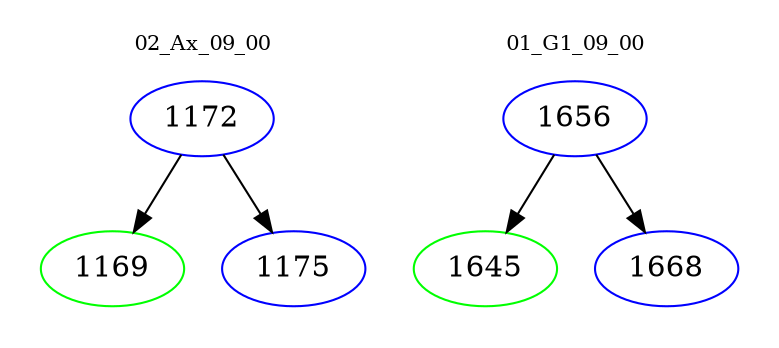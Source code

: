 digraph{
subgraph cluster_0 {
color = white
label = "02_Ax_09_00";
fontsize=10;
T0_1172 [label="1172", color="blue"]
T0_1172 -> T0_1169 [color="black"]
T0_1169 [label="1169", color="green"]
T0_1172 -> T0_1175 [color="black"]
T0_1175 [label="1175", color="blue"]
}
subgraph cluster_1 {
color = white
label = "01_G1_09_00";
fontsize=10;
T1_1656 [label="1656", color="blue"]
T1_1656 -> T1_1645 [color="black"]
T1_1645 [label="1645", color="green"]
T1_1656 -> T1_1668 [color="black"]
T1_1668 [label="1668", color="blue"]
}
}
